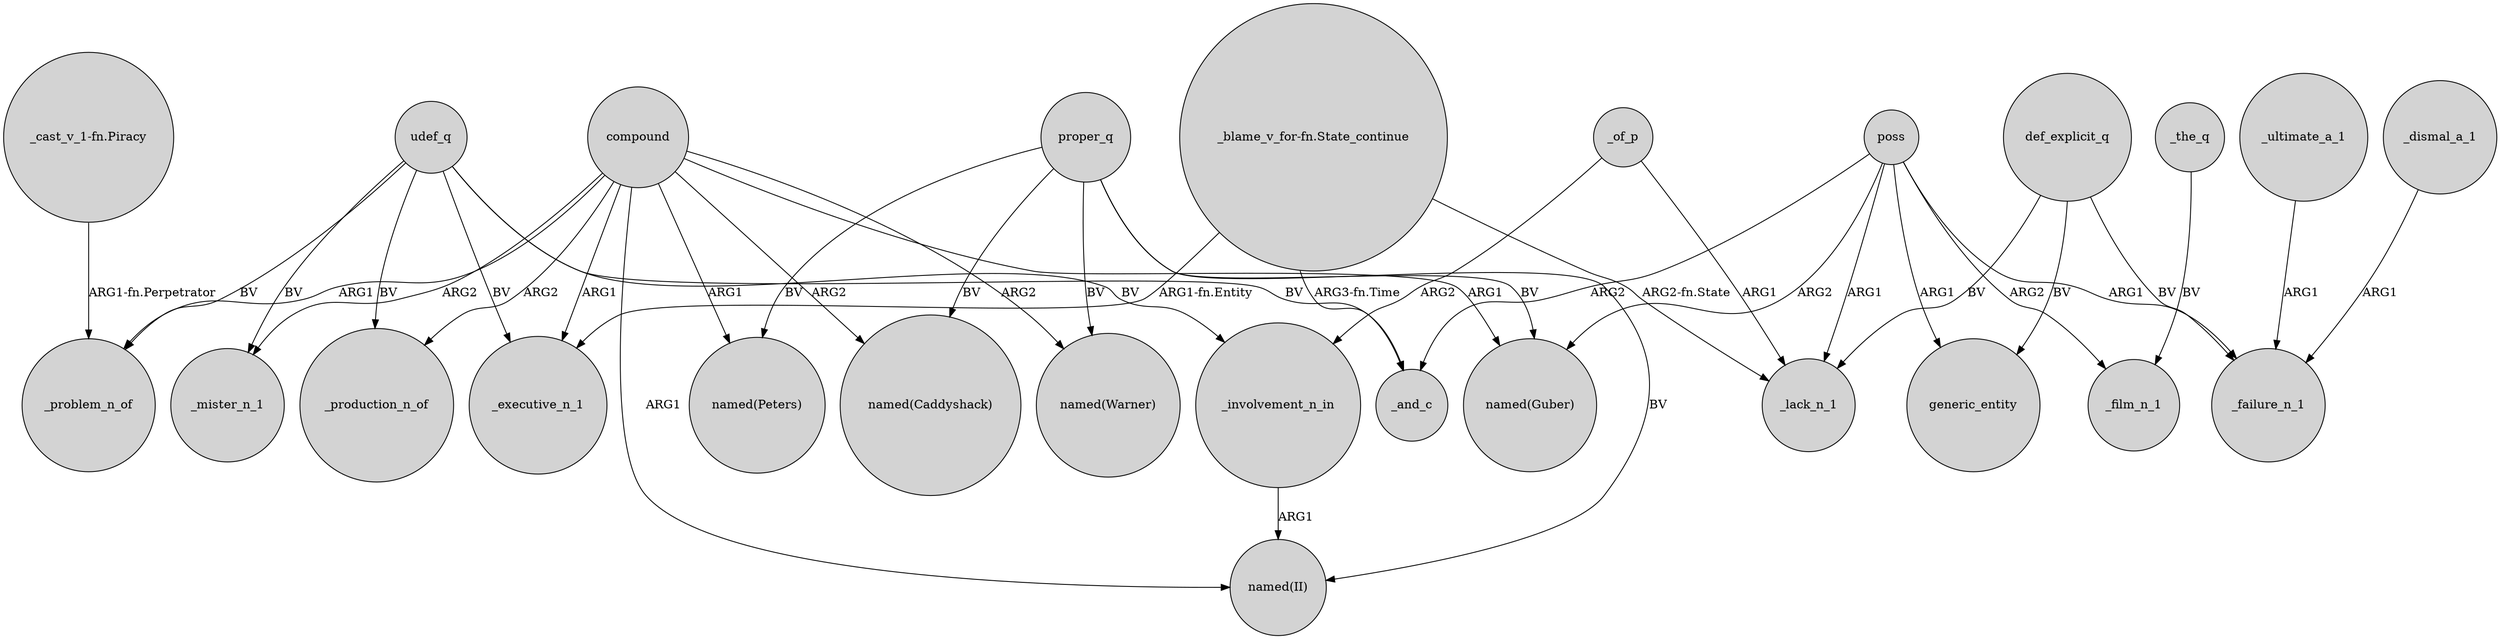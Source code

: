 digraph {
	node [shape=circle style=filled]
	def_explicit_q -> _lack_n_1 [label=BV]
	compound -> _mister_n_1 [label=ARG2]
	udef_q -> _involvement_n_in [label=BV]
	def_explicit_q -> generic_entity [label=BV]
	compound -> "named(Peters)" [label=ARG1]
	"_blame_v_for-fn.State_continue" -> _and_c [label="ARG3-fn.Time"]
	udef_q -> _problem_n_of [label=BV]
	poss -> _lack_n_1 [label=ARG1]
	"_blame_v_for-fn.State_continue" -> _executive_n_1 [label="ARG1-fn.Entity"]
	proper_q -> "named(Peters)" [label=BV]
	def_explicit_q -> _failure_n_1 [label=BV]
	compound -> _problem_n_of [label=ARG1]
	compound -> "named(II)" [label=ARG1]
	_of_p -> _lack_n_1 [label=ARG1]
	udef_q -> _and_c [label=BV]
	udef_q -> _mister_n_1 [label=BV]
	"_cast_v_1-fn.Piracy" -> _problem_n_of [label="ARG1-fn.Perpetrator"]
	compound -> _production_n_of [label=ARG2]
	_the_q -> _film_n_1 [label=BV]
	poss -> generic_entity [label=ARG1]
	udef_q -> _executive_n_1 [label=BV]
	poss -> _and_c [label=ARG2]
	_of_p -> _involvement_n_in [label=ARG2]
	proper_q -> "named(II)" [label=BV]
	proper_q -> "named(Caddyshack)" [label=BV]
	_ultimate_a_1 -> _failure_n_1 [label=ARG1]
	compound -> "named(Warner)" [label=ARG2]
	compound -> _executive_n_1 [label=ARG1]
	_involvement_n_in -> "named(II)" [label=ARG1]
	_dismal_a_1 -> _failure_n_1 [label=ARG1]
	proper_q -> "named(Guber)" [label=BV]
	proper_q -> "named(Warner)" [label=BV]
	poss -> _failure_n_1 [label=ARG1]
	compound -> "named(Caddyshack)" [label=ARG2]
	poss -> "named(Guber)" [label=ARG2]
	"_blame_v_for-fn.State_continue" -> _lack_n_1 [label="ARG2-fn.State"]
	poss -> _film_n_1 [label=ARG2]
	compound -> "named(Guber)" [label=ARG1]
	udef_q -> _production_n_of [label=BV]
}
